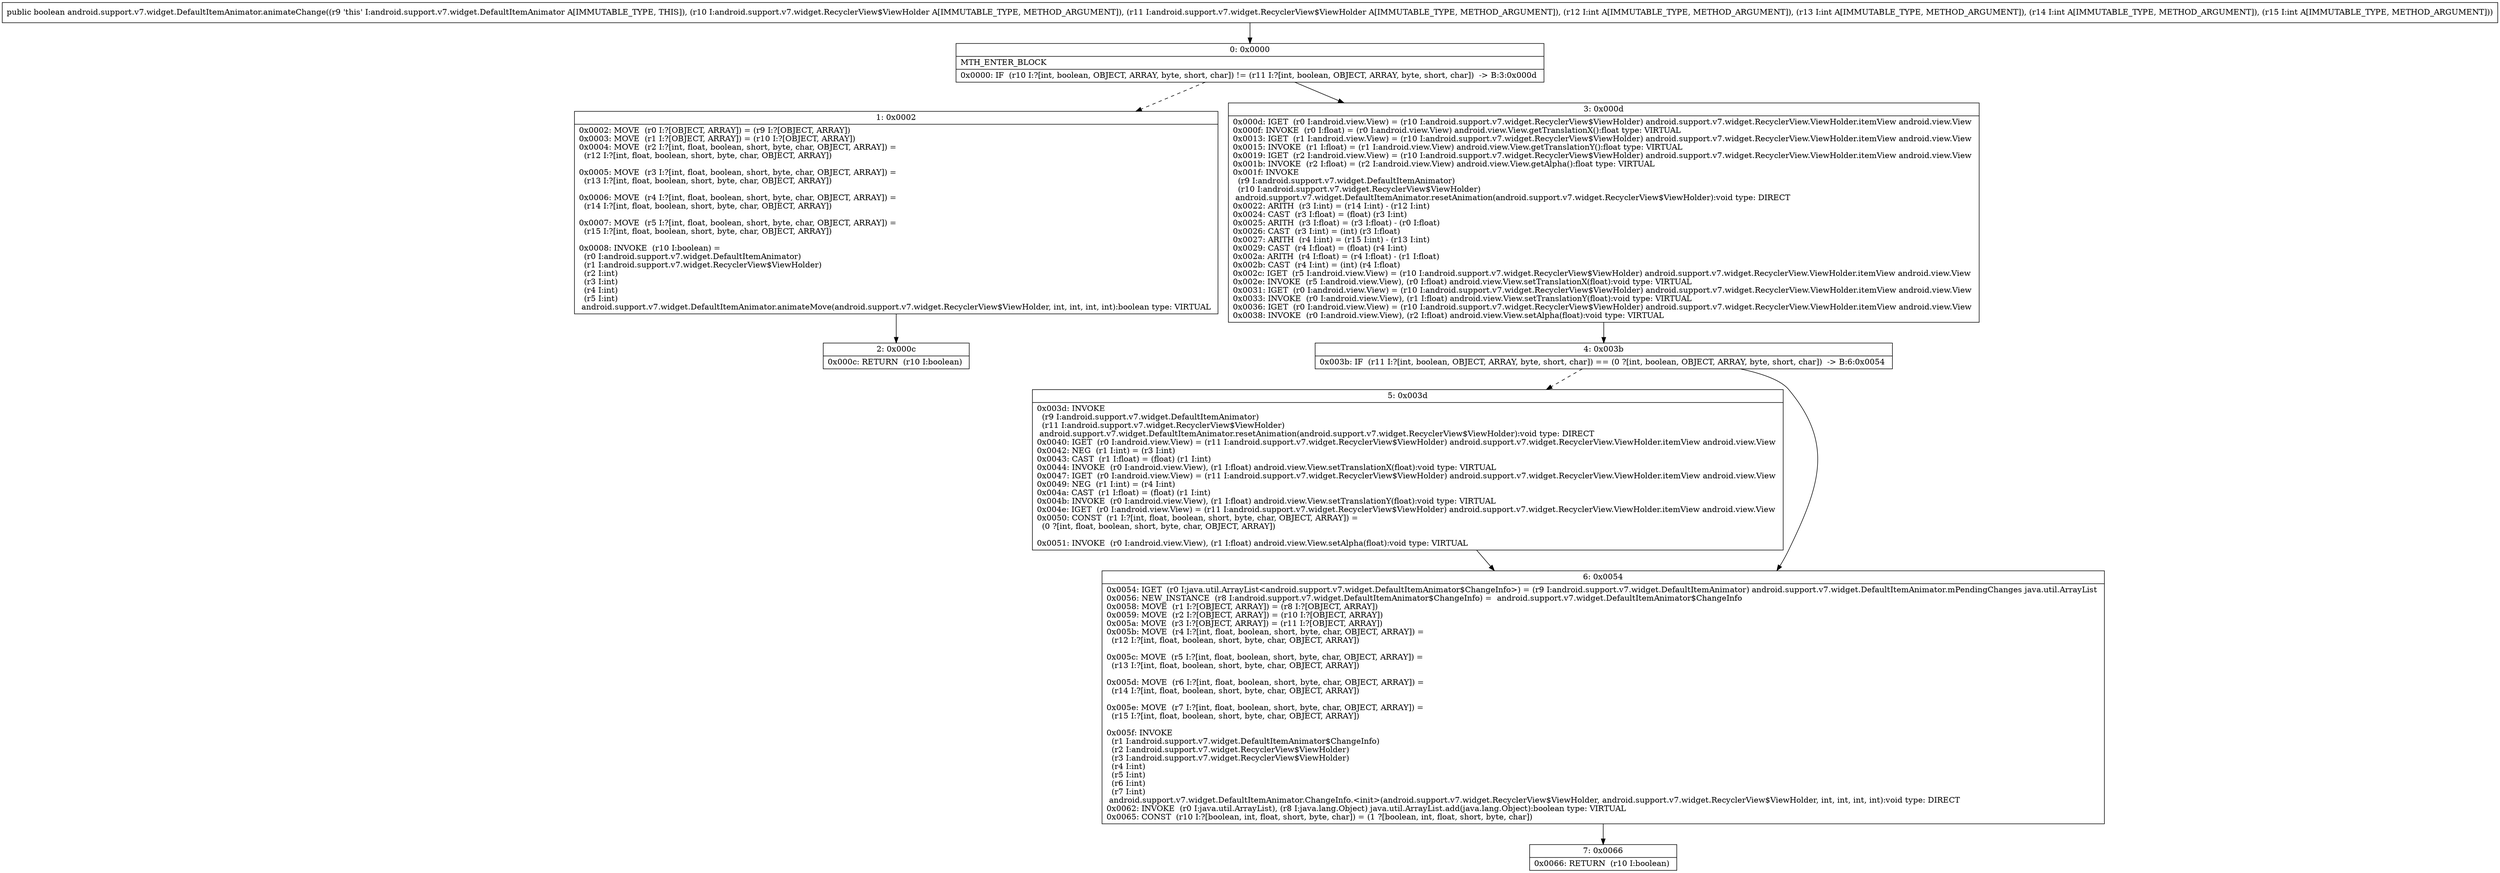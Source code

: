 digraph "CFG forandroid.support.v7.widget.DefaultItemAnimator.animateChange(Landroid\/support\/v7\/widget\/RecyclerView$ViewHolder;Landroid\/support\/v7\/widget\/RecyclerView$ViewHolder;IIII)Z" {
Node_0 [shape=record,label="{0\:\ 0x0000|MTH_ENTER_BLOCK\l|0x0000: IF  (r10 I:?[int, boolean, OBJECT, ARRAY, byte, short, char]) != (r11 I:?[int, boolean, OBJECT, ARRAY, byte, short, char])  \-\> B:3:0x000d \l}"];
Node_1 [shape=record,label="{1\:\ 0x0002|0x0002: MOVE  (r0 I:?[OBJECT, ARRAY]) = (r9 I:?[OBJECT, ARRAY]) \l0x0003: MOVE  (r1 I:?[OBJECT, ARRAY]) = (r10 I:?[OBJECT, ARRAY]) \l0x0004: MOVE  (r2 I:?[int, float, boolean, short, byte, char, OBJECT, ARRAY]) = \l  (r12 I:?[int, float, boolean, short, byte, char, OBJECT, ARRAY])\l \l0x0005: MOVE  (r3 I:?[int, float, boolean, short, byte, char, OBJECT, ARRAY]) = \l  (r13 I:?[int, float, boolean, short, byte, char, OBJECT, ARRAY])\l \l0x0006: MOVE  (r4 I:?[int, float, boolean, short, byte, char, OBJECT, ARRAY]) = \l  (r14 I:?[int, float, boolean, short, byte, char, OBJECT, ARRAY])\l \l0x0007: MOVE  (r5 I:?[int, float, boolean, short, byte, char, OBJECT, ARRAY]) = \l  (r15 I:?[int, float, boolean, short, byte, char, OBJECT, ARRAY])\l \l0x0008: INVOKE  (r10 I:boolean) = \l  (r0 I:android.support.v7.widget.DefaultItemAnimator)\l  (r1 I:android.support.v7.widget.RecyclerView$ViewHolder)\l  (r2 I:int)\l  (r3 I:int)\l  (r4 I:int)\l  (r5 I:int)\l android.support.v7.widget.DefaultItemAnimator.animateMove(android.support.v7.widget.RecyclerView$ViewHolder, int, int, int, int):boolean type: VIRTUAL \l}"];
Node_2 [shape=record,label="{2\:\ 0x000c|0x000c: RETURN  (r10 I:boolean) \l}"];
Node_3 [shape=record,label="{3\:\ 0x000d|0x000d: IGET  (r0 I:android.view.View) = (r10 I:android.support.v7.widget.RecyclerView$ViewHolder) android.support.v7.widget.RecyclerView.ViewHolder.itemView android.view.View \l0x000f: INVOKE  (r0 I:float) = (r0 I:android.view.View) android.view.View.getTranslationX():float type: VIRTUAL \l0x0013: IGET  (r1 I:android.view.View) = (r10 I:android.support.v7.widget.RecyclerView$ViewHolder) android.support.v7.widget.RecyclerView.ViewHolder.itemView android.view.View \l0x0015: INVOKE  (r1 I:float) = (r1 I:android.view.View) android.view.View.getTranslationY():float type: VIRTUAL \l0x0019: IGET  (r2 I:android.view.View) = (r10 I:android.support.v7.widget.RecyclerView$ViewHolder) android.support.v7.widget.RecyclerView.ViewHolder.itemView android.view.View \l0x001b: INVOKE  (r2 I:float) = (r2 I:android.view.View) android.view.View.getAlpha():float type: VIRTUAL \l0x001f: INVOKE  \l  (r9 I:android.support.v7.widget.DefaultItemAnimator)\l  (r10 I:android.support.v7.widget.RecyclerView$ViewHolder)\l android.support.v7.widget.DefaultItemAnimator.resetAnimation(android.support.v7.widget.RecyclerView$ViewHolder):void type: DIRECT \l0x0022: ARITH  (r3 I:int) = (r14 I:int) \- (r12 I:int) \l0x0024: CAST  (r3 I:float) = (float) (r3 I:int) \l0x0025: ARITH  (r3 I:float) = (r3 I:float) \- (r0 I:float) \l0x0026: CAST  (r3 I:int) = (int) (r3 I:float) \l0x0027: ARITH  (r4 I:int) = (r15 I:int) \- (r13 I:int) \l0x0029: CAST  (r4 I:float) = (float) (r4 I:int) \l0x002a: ARITH  (r4 I:float) = (r4 I:float) \- (r1 I:float) \l0x002b: CAST  (r4 I:int) = (int) (r4 I:float) \l0x002c: IGET  (r5 I:android.view.View) = (r10 I:android.support.v7.widget.RecyclerView$ViewHolder) android.support.v7.widget.RecyclerView.ViewHolder.itemView android.view.View \l0x002e: INVOKE  (r5 I:android.view.View), (r0 I:float) android.view.View.setTranslationX(float):void type: VIRTUAL \l0x0031: IGET  (r0 I:android.view.View) = (r10 I:android.support.v7.widget.RecyclerView$ViewHolder) android.support.v7.widget.RecyclerView.ViewHolder.itemView android.view.View \l0x0033: INVOKE  (r0 I:android.view.View), (r1 I:float) android.view.View.setTranslationY(float):void type: VIRTUAL \l0x0036: IGET  (r0 I:android.view.View) = (r10 I:android.support.v7.widget.RecyclerView$ViewHolder) android.support.v7.widget.RecyclerView.ViewHolder.itemView android.view.View \l0x0038: INVOKE  (r0 I:android.view.View), (r2 I:float) android.view.View.setAlpha(float):void type: VIRTUAL \l}"];
Node_4 [shape=record,label="{4\:\ 0x003b|0x003b: IF  (r11 I:?[int, boolean, OBJECT, ARRAY, byte, short, char]) == (0 ?[int, boolean, OBJECT, ARRAY, byte, short, char])  \-\> B:6:0x0054 \l}"];
Node_5 [shape=record,label="{5\:\ 0x003d|0x003d: INVOKE  \l  (r9 I:android.support.v7.widget.DefaultItemAnimator)\l  (r11 I:android.support.v7.widget.RecyclerView$ViewHolder)\l android.support.v7.widget.DefaultItemAnimator.resetAnimation(android.support.v7.widget.RecyclerView$ViewHolder):void type: DIRECT \l0x0040: IGET  (r0 I:android.view.View) = (r11 I:android.support.v7.widget.RecyclerView$ViewHolder) android.support.v7.widget.RecyclerView.ViewHolder.itemView android.view.View \l0x0042: NEG  (r1 I:int) = (r3 I:int) \l0x0043: CAST  (r1 I:float) = (float) (r1 I:int) \l0x0044: INVOKE  (r0 I:android.view.View), (r1 I:float) android.view.View.setTranslationX(float):void type: VIRTUAL \l0x0047: IGET  (r0 I:android.view.View) = (r11 I:android.support.v7.widget.RecyclerView$ViewHolder) android.support.v7.widget.RecyclerView.ViewHolder.itemView android.view.View \l0x0049: NEG  (r1 I:int) = (r4 I:int) \l0x004a: CAST  (r1 I:float) = (float) (r1 I:int) \l0x004b: INVOKE  (r0 I:android.view.View), (r1 I:float) android.view.View.setTranslationY(float):void type: VIRTUAL \l0x004e: IGET  (r0 I:android.view.View) = (r11 I:android.support.v7.widget.RecyclerView$ViewHolder) android.support.v7.widget.RecyclerView.ViewHolder.itemView android.view.View \l0x0050: CONST  (r1 I:?[int, float, boolean, short, byte, char, OBJECT, ARRAY]) = \l  (0 ?[int, float, boolean, short, byte, char, OBJECT, ARRAY])\l \l0x0051: INVOKE  (r0 I:android.view.View), (r1 I:float) android.view.View.setAlpha(float):void type: VIRTUAL \l}"];
Node_6 [shape=record,label="{6\:\ 0x0054|0x0054: IGET  (r0 I:java.util.ArrayList\<android.support.v7.widget.DefaultItemAnimator$ChangeInfo\>) = (r9 I:android.support.v7.widget.DefaultItemAnimator) android.support.v7.widget.DefaultItemAnimator.mPendingChanges java.util.ArrayList \l0x0056: NEW_INSTANCE  (r8 I:android.support.v7.widget.DefaultItemAnimator$ChangeInfo) =  android.support.v7.widget.DefaultItemAnimator$ChangeInfo \l0x0058: MOVE  (r1 I:?[OBJECT, ARRAY]) = (r8 I:?[OBJECT, ARRAY]) \l0x0059: MOVE  (r2 I:?[OBJECT, ARRAY]) = (r10 I:?[OBJECT, ARRAY]) \l0x005a: MOVE  (r3 I:?[OBJECT, ARRAY]) = (r11 I:?[OBJECT, ARRAY]) \l0x005b: MOVE  (r4 I:?[int, float, boolean, short, byte, char, OBJECT, ARRAY]) = \l  (r12 I:?[int, float, boolean, short, byte, char, OBJECT, ARRAY])\l \l0x005c: MOVE  (r5 I:?[int, float, boolean, short, byte, char, OBJECT, ARRAY]) = \l  (r13 I:?[int, float, boolean, short, byte, char, OBJECT, ARRAY])\l \l0x005d: MOVE  (r6 I:?[int, float, boolean, short, byte, char, OBJECT, ARRAY]) = \l  (r14 I:?[int, float, boolean, short, byte, char, OBJECT, ARRAY])\l \l0x005e: MOVE  (r7 I:?[int, float, boolean, short, byte, char, OBJECT, ARRAY]) = \l  (r15 I:?[int, float, boolean, short, byte, char, OBJECT, ARRAY])\l \l0x005f: INVOKE  \l  (r1 I:android.support.v7.widget.DefaultItemAnimator$ChangeInfo)\l  (r2 I:android.support.v7.widget.RecyclerView$ViewHolder)\l  (r3 I:android.support.v7.widget.RecyclerView$ViewHolder)\l  (r4 I:int)\l  (r5 I:int)\l  (r6 I:int)\l  (r7 I:int)\l android.support.v7.widget.DefaultItemAnimator.ChangeInfo.\<init\>(android.support.v7.widget.RecyclerView$ViewHolder, android.support.v7.widget.RecyclerView$ViewHolder, int, int, int, int):void type: DIRECT \l0x0062: INVOKE  (r0 I:java.util.ArrayList), (r8 I:java.lang.Object) java.util.ArrayList.add(java.lang.Object):boolean type: VIRTUAL \l0x0065: CONST  (r10 I:?[boolean, int, float, short, byte, char]) = (1 ?[boolean, int, float, short, byte, char]) \l}"];
Node_7 [shape=record,label="{7\:\ 0x0066|0x0066: RETURN  (r10 I:boolean) \l}"];
MethodNode[shape=record,label="{public boolean android.support.v7.widget.DefaultItemAnimator.animateChange((r9 'this' I:android.support.v7.widget.DefaultItemAnimator A[IMMUTABLE_TYPE, THIS]), (r10 I:android.support.v7.widget.RecyclerView$ViewHolder A[IMMUTABLE_TYPE, METHOD_ARGUMENT]), (r11 I:android.support.v7.widget.RecyclerView$ViewHolder A[IMMUTABLE_TYPE, METHOD_ARGUMENT]), (r12 I:int A[IMMUTABLE_TYPE, METHOD_ARGUMENT]), (r13 I:int A[IMMUTABLE_TYPE, METHOD_ARGUMENT]), (r14 I:int A[IMMUTABLE_TYPE, METHOD_ARGUMENT]), (r15 I:int A[IMMUTABLE_TYPE, METHOD_ARGUMENT])) }"];
MethodNode -> Node_0;
Node_0 -> Node_1[style=dashed];
Node_0 -> Node_3;
Node_1 -> Node_2;
Node_3 -> Node_4;
Node_4 -> Node_5[style=dashed];
Node_4 -> Node_6;
Node_5 -> Node_6;
Node_6 -> Node_7;
}

